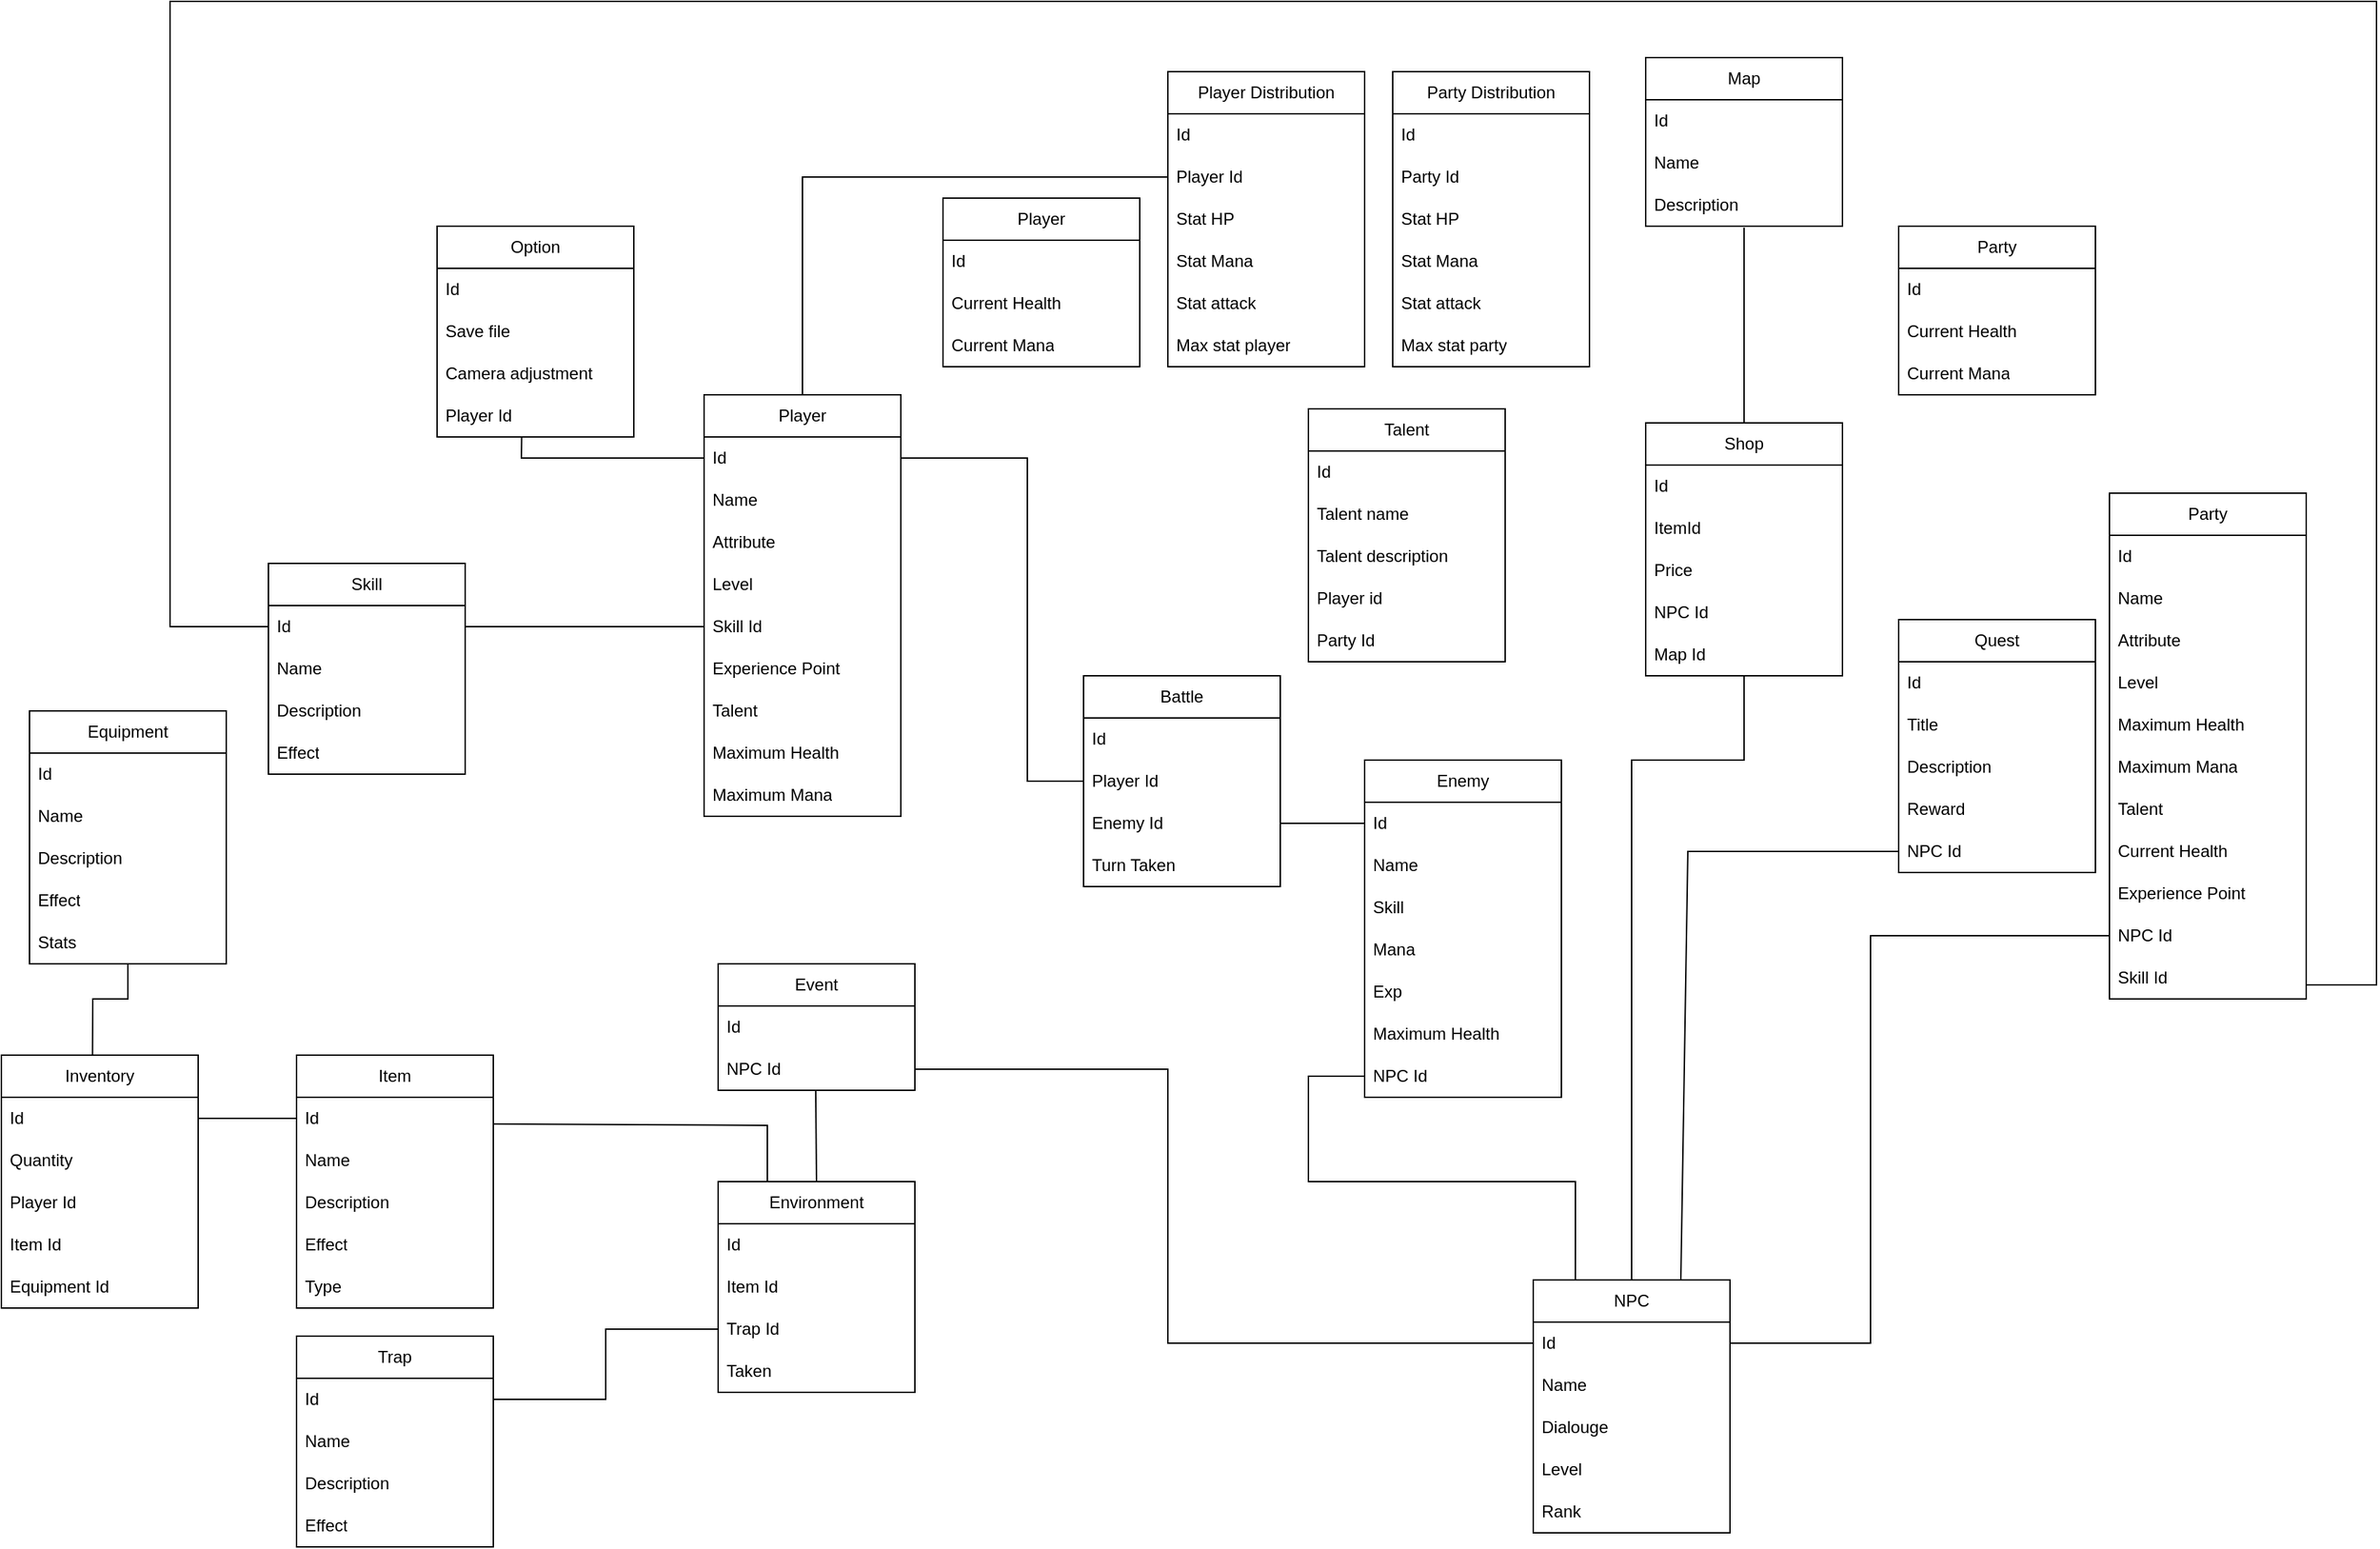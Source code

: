<mxfile version="26.0.4">
  <diagram name="Page-1" id="Y69fvVyFh2RehGbwbnRE">
    <mxGraphModel dx="2568" dy="928" grid="1" gridSize="10" guides="1" tooltips="1" connect="1" arrows="1" fold="1" page="1" pageScale="1" pageWidth="850" pageHeight="1100" math="0" shadow="0">
      <root>
        <mxCell id="0" />
        <mxCell id="1" parent="0" />
        <mxCell id="uTpIqtlqdeMAWOpYJkwe-5" value="Quest" style="swimlane;fontStyle=0;childLayout=stackLayout;horizontal=1;startSize=30;horizontalStack=0;resizeParent=1;resizeParentMax=0;resizeLast=0;collapsible=1;marginBottom=0;whiteSpace=wrap;html=1;" parent="1" vertex="1">
          <mxGeometry x="380" y="840" width="140" height="180" as="geometry" />
        </mxCell>
        <mxCell id="0WYo-SxZeA9q_uJxX5AC-92" value="Id" style="text;strokeColor=none;fillColor=none;align=left;verticalAlign=middle;spacingLeft=4;spacingRight=4;overflow=hidden;points=[[0,0.5],[1,0.5]];portConstraint=eastwest;rotatable=0;whiteSpace=wrap;html=1;" vertex="1" parent="uTpIqtlqdeMAWOpYJkwe-5">
          <mxGeometry y="30" width="140" height="30" as="geometry" />
        </mxCell>
        <mxCell id="uTpIqtlqdeMAWOpYJkwe-6" value="Title" style="text;strokeColor=none;fillColor=none;align=left;verticalAlign=middle;spacingLeft=4;spacingRight=4;overflow=hidden;points=[[0,0.5],[1,0.5]];portConstraint=eastwest;rotatable=0;whiteSpace=wrap;html=1;" parent="uTpIqtlqdeMAWOpYJkwe-5" vertex="1">
          <mxGeometry y="60" width="140" height="30" as="geometry" />
        </mxCell>
        <mxCell id="uTpIqtlqdeMAWOpYJkwe-7" value="Description" style="text;strokeColor=none;fillColor=none;align=left;verticalAlign=middle;spacingLeft=4;spacingRight=4;overflow=hidden;points=[[0,0.5],[1,0.5]];portConstraint=eastwest;rotatable=0;whiteSpace=wrap;html=1;" parent="uTpIqtlqdeMAWOpYJkwe-5" vertex="1">
          <mxGeometry y="90" width="140" height="30" as="geometry" />
        </mxCell>
        <mxCell id="uTpIqtlqdeMAWOpYJkwe-8" value="Reward&lt;span style=&quot;color: rgba(0, 0, 0, 0); font-family: monospace; font-size: 0px; text-wrap-mode: nowrap;&quot;&gt;%3CmxGraphModel%3E%3Croot%3E%3CmxCell%20id%3D%220%22%2F%3E%3CmxCell%20id%3D%221%22%20parent%3D%220%22%2F%3E%3CmxCell%20id%3D%222%22%20value%3D%22Distribution%22%20style%3D%22swimlane%3BfontStyle%3D0%3BchildLayout%3DstackLayout%3Bhorizontal%3D1%3BstartSize%3D30%3BhorizontalStack%3D0%3BresizeParent%3D1%3BresizeParentMax%3D0%3BresizeLast%3D0%3Bcollapsible%3D1%3BmarginBottom%3D0%3BwhiteSpace%3Dwrap%3Bhtml%3D1%3B%22%20vertex%3D%221%22%20parent%3D%221%22%3E%3CmxGeometry%20x%3D%22280%22%20y%3D%2280%22%20width%3D%22140%22%20height%3D%22120%22%20as%3D%22geometry%22%2F%3E%3C%2FmxCell%3E%3CmxCell%20id%3D%223%22%20value%3D%22Exp%20distribution%22%20style%3D%22text%3BstrokeColor%3Dnone%3BfillColor%3Dnone%3Balign%3Dleft%3BverticalAlign%3Dmiddle%3BspacingLeft%3D4%3BspacingRight%3D4%3Boverflow%3Dhidden%3Bpoints%3D%5B%5B0%2C0.5%5D%2C%5B1%2C0.5%5D%5D%3BportConstraint%3Deastwest%3Brotatable%3D0%3BwhiteSpace%3Dwrap%3Bhtml%3D1%3B%22%20vertex%3D%221%22%20parent%3D%222%22%3E%3CmxGeometry%20y%3D%2230%22%20width%3D%22140%22%20height%3D%2230%22%20as%3D%22geometry%22%2F%3E%3C%2FmxCell%3E%3CmxCell%20id%3D%224%22%20value%3D%22Monster%20ID%22%20style%3D%22text%3BstrokeColor%3Dnone%3BfillColor%3Dnone%3Balign%3Dleft%3BverticalAlign%3Dmiddle%3BspacingLeft%3D4%3BspacingRight%3D4%3Boverflow%3Dhidden%3Bpoints%3D%5B%5B0%2C0.5%5D%2C%5B1%2C0.5%5D%5D%3BportConstraint%3Deastwest%3Brotatable%3D0%3BwhiteSpace%3Dwrap%3Bhtml%3D1%3B%22%20vertex%3D%221%22%20parent%3D%222%22%3E%3CmxGeometry%20y%3D%2260%22%20width%3D%22140%22%20height%3D%2230%22%20as%3D%22geometry%22%2F%3E%3C%2FmxCell%3E%3CmxCell%20id%3D%225%22%20value%3D%22Item%203%22%20style%3D%22text%3BstrokeColor%3Dnone%3BfillColor%3Dnone%3Balign%3Dleft%3BverticalAlign%3Dmiddle%3BspacingLeft%3D4%3BspacingRight%3D4%3Boverflow%3Dhidden%3Bpoints%3D%5B%5B0%2C0.5%5D%2C%5B1%2C0.5%5D%5D%3BportConstraint%3Deastwest%3Brotatable%3D0%3BwhiteSpace%3Dwrap%3Bhtml%3D1%3B%22%20vertex%3D%221%22%20parent%3D%222%22%3E%3CmxGeometry%20y%3D%2290%22%20width%3D%22140%22%20height%3D%2230%22%20as%3D%22geometry%22%2F%3E%3C%2FmxCell%3E%3C%2Froot%3E%3C%2FmxGraphModel%3E&lt;/span&gt;" style="text;strokeColor=none;fillColor=none;align=left;verticalAlign=middle;spacingLeft=4;spacingRight=4;overflow=hidden;points=[[0,0.5],[1,0.5]];portConstraint=eastwest;rotatable=0;whiteSpace=wrap;html=1;" parent="uTpIqtlqdeMAWOpYJkwe-5" vertex="1">
          <mxGeometry y="120" width="140" height="30" as="geometry" />
        </mxCell>
        <mxCell id="0WYo-SxZeA9q_uJxX5AC-133" value="NPC Id" style="text;strokeColor=none;fillColor=none;align=left;verticalAlign=middle;spacingLeft=4;spacingRight=4;overflow=hidden;points=[[0,0.5],[1,0.5]];portConstraint=eastwest;rotatable=0;whiteSpace=wrap;html=1;" vertex="1" parent="uTpIqtlqdeMAWOpYJkwe-5">
          <mxGeometry y="150" width="140" height="30" as="geometry" />
        </mxCell>
        <mxCell id="uTpIqtlqdeMAWOpYJkwe-25" value="Player" style="swimlane;fontStyle=0;childLayout=stackLayout;horizontal=1;startSize=30;horizontalStack=0;resizeParent=1;resizeParentMax=0;resizeLast=0;collapsible=1;marginBottom=0;whiteSpace=wrap;html=1;" parent="1" vertex="1">
          <mxGeometry x="-470" y="680" width="140" height="300" as="geometry" />
        </mxCell>
        <mxCell id="0WYo-SxZeA9q_uJxX5AC-89" value="Id" style="text;strokeColor=none;fillColor=none;align=left;verticalAlign=middle;spacingLeft=4;spacingRight=4;overflow=hidden;points=[[0,0.5],[1,0.5]];portConstraint=eastwest;rotatable=0;whiteSpace=wrap;html=1;" vertex="1" parent="uTpIqtlqdeMAWOpYJkwe-25">
          <mxGeometry y="30" width="140" height="30" as="geometry" />
        </mxCell>
        <mxCell id="uTpIqtlqdeMAWOpYJkwe-26" value="Name" style="text;strokeColor=none;fillColor=none;align=left;verticalAlign=middle;spacingLeft=4;spacingRight=4;overflow=hidden;points=[[0,0.5],[1,0.5]];portConstraint=eastwest;rotatable=0;whiteSpace=wrap;html=1;" parent="uTpIqtlqdeMAWOpYJkwe-25" vertex="1">
          <mxGeometry y="60" width="140" height="30" as="geometry" />
        </mxCell>
        <mxCell id="uTpIqtlqdeMAWOpYJkwe-27" value="Attribute" style="text;strokeColor=none;fillColor=none;align=left;verticalAlign=middle;spacingLeft=4;spacingRight=4;overflow=hidden;points=[[0,0.5],[1,0.5]];portConstraint=eastwest;rotatable=0;whiteSpace=wrap;html=1;" parent="uTpIqtlqdeMAWOpYJkwe-25" vertex="1">
          <mxGeometry y="90" width="140" height="30" as="geometry" />
        </mxCell>
        <mxCell id="uTpIqtlqdeMAWOpYJkwe-28" value="Level" style="text;strokeColor=none;fillColor=none;align=left;verticalAlign=middle;spacingLeft=4;spacingRight=4;overflow=hidden;points=[[0,0.5],[1,0.5]];portConstraint=eastwest;rotatable=0;whiteSpace=wrap;html=1;" parent="uTpIqtlqdeMAWOpYJkwe-25" vertex="1">
          <mxGeometry y="120" width="140" height="30" as="geometry" />
        </mxCell>
        <mxCell id="uTpIqtlqdeMAWOpYJkwe-54" value="Skill Id" style="text;strokeColor=none;fillColor=none;align=left;verticalAlign=middle;spacingLeft=4;spacingRight=4;overflow=hidden;points=[[0,0.5],[1,0.5]];portConstraint=eastwest;rotatable=0;whiteSpace=wrap;html=1;" parent="uTpIqtlqdeMAWOpYJkwe-25" vertex="1">
          <mxGeometry y="150" width="140" height="30" as="geometry" />
        </mxCell>
        <mxCell id="uTpIqtlqdeMAWOpYJkwe-56" value="Experience Point" style="text;strokeColor=none;fillColor=none;align=left;verticalAlign=middle;spacingLeft=4;spacingRight=4;overflow=hidden;points=[[0,0.5],[1,0.5]];portConstraint=eastwest;rotatable=0;whiteSpace=wrap;html=1;" parent="uTpIqtlqdeMAWOpYJkwe-25" vertex="1">
          <mxGeometry y="180" width="140" height="30" as="geometry" />
        </mxCell>
        <mxCell id="uTpIqtlqdeMAWOpYJkwe-59" value="Talent" style="text;strokeColor=none;fillColor=none;align=left;verticalAlign=middle;spacingLeft=4;spacingRight=4;overflow=hidden;points=[[0,0.5],[1,0.5]];portConstraint=eastwest;rotatable=0;whiteSpace=wrap;html=1;" parent="uTpIqtlqdeMAWOpYJkwe-25" vertex="1">
          <mxGeometry y="210" width="140" height="30" as="geometry" />
        </mxCell>
        <mxCell id="uTpIqtlqdeMAWOpYJkwe-61" value="Maximum Health" style="text;strokeColor=none;fillColor=none;align=left;verticalAlign=middle;spacingLeft=4;spacingRight=4;overflow=hidden;points=[[0,0.5],[1,0.5]];portConstraint=eastwest;rotatable=0;whiteSpace=wrap;html=1;" parent="uTpIqtlqdeMAWOpYJkwe-25" vertex="1">
          <mxGeometry y="240" width="140" height="30" as="geometry" />
        </mxCell>
        <mxCell id="uTpIqtlqdeMAWOpYJkwe-60" value="Maximum Mana" style="text;strokeColor=none;fillColor=none;align=left;verticalAlign=middle;spacingLeft=4;spacingRight=4;overflow=hidden;points=[[0,0.5],[1,0.5]];portConstraint=eastwest;rotatable=0;whiteSpace=wrap;html=1;" parent="uTpIqtlqdeMAWOpYJkwe-25" vertex="1">
          <mxGeometry y="270" width="140" height="30" as="geometry" />
        </mxCell>
        <mxCell id="uTpIqtlqdeMAWOpYJkwe-29" value="Skill" style="swimlane;fontStyle=0;childLayout=stackLayout;horizontal=1;startSize=30;horizontalStack=0;resizeParent=1;resizeParentMax=0;resizeLast=0;collapsible=1;marginBottom=0;whiteSpace=wrap;html=1;" parent="1" vertex="1">
          <mxGeometry x="-780" y="800" width="140" height="150" as="geometry" />
        </mxCell>
        <mxCell id="0WYo-SxZeA9q_uJxX5AC-88" value="Id" style="text;strokeColor=none;fillColor=none;align=left;verticalAlign=middle;spacingLeft=4;spacingRight=4;overflow=hidden;points=[[0,0.5],[1,0.5]];portConstraint=eastwest;rotatable=0;whiteSpace=wrap;html=1;" vertex="1" parent="uTpIqtlqdeMAWOpYJkwe-29">
          <mxGeometry y="30" width="140" height="30" as="geometry" />
        </mxCell>
        <mxCell id="uTpIqtlqdeMAWOpYJkwe-30" value="Name" style="text;strokeColor=none;fillColor=none;align=left;verticalAlign=middle;spacingLeft=4;spacingRight=4;overflow=hidden;points=[[0,0.5],[1,0.5]];portConstraint=eastwest;rotatable=0;whiteSpace=wrap;html=1;" parent="uTpIqtlqdeMAWOpYJkwe-29" vertex="1">
          <mxGeometry y="60" width="140" height="30" as="geometry" />
        </mxCell>
        <mxCell id="uTpIqtlqdeMAWOpYJkwe-31" value="Description" style="text;strokeColor=none;fillColor=none;align=left;verticalAlign=middle;spacingLeft=4;spacingRight=4;overflow=hidden;points=[[0,0.5],[1,0.5]];portConstraint=eastwest;rotatable=0;whiteSpace=wrap;html=1;" parent="uTpIqtlqdeMAWOpYJkwe-29" vertex="1">
          <mxGeometry y="90" width="140" height="30" as="geometry" />
        </mxCell>
        <mxCell id="uTpIqtlqdeMAWOpYJkwe-32" value="Effect" style="text;strokeColor=none;fillColor=none;align=left;verticalAlign=middle;spacingLeft=4;spacingRight=4;overflow=hidden;points=[[0,0.5],[1,0.5]];portConstraint=eastwest;rotatable=0;whiteSpace=wrap;html=1;" parent="uTpIqtlqdeMAWOpYJkwe-29" vertex="1">
          <mxGeometry y="120" width="140" height="30" as="geometry" />
        </mxCell>
        <mxCell id="uTpIqtlqdeMAWOpYJkwe-37" value="Equipment" style="swimlane;fontStyle=0;childLayout=stackLayout;horizontal=1;startSize=30;horizontalStack=0;resizeParent=1;resizeParentMax=0;resizeLast=0;collapsible=1;marginBottom=0;whiteSpace=wrap;html=1;" parent="1" vertex="1">
          <mxGeometry x="-950" y="905" width="140" height="180" as="geometry" />
        </mxCell>
        <mxCell id="0WYo-SxZeA9q_uJxX5AC-102" value="Id" style="text;strokeColor=none;fillColor=none;align=left;verticalAlign=middle;spacingLeft=4;spacingRight=4;overflow=hidden;points=[[0,0.5],[1,0.5]];portConstraint=eastwest;rotatable=0;whiteSpace=wrap;html=1;" vertex="1" parent="uTpIqtlqdeMAWOpYJkwe-37">
          <mxGeometry y="30" width="140" height="30" as="geometry" />
        </mxCell>
        <mxCell id="uTpIqtlqdeMAWOpYJkwe-38" value="Name" style="text;strokeColor=none;fillColor=none;align=left;verticalAlign=middle;spacingLeft=4;spacingRight=4;overflow=hidden;points=[[0,0.5],[1,0.5]];portConstraint=eastwest;rotatable=0;whiteSpace=wrap;html=1;" parent="uTpIqtlqdeMAWOpYJkwe-37" vertex="1">
          <mxGeometry y="60" width="140" height="30" as="geometry" />
        </mxCell>
        <mxCell id="uTpIqtlqdeMAWOpYJkwe-39" value="Description" style="text;strokeColor=none;fillColor=none;align=left;verticalAlign=middle;spacingLeft=4;spacingRight=4;overflow=hidden;points=[[0,0.5],[1,0.5]];portConstraint=eastwest;rotatable=0;whiteSpace=wrap;html=1;" parent="uTpIqtlqdeMAWOpYJkwe-37" vertex="1">
          <mxGeometry y="90" width="140" height="30" as="geometry" />
        </mxCell>
        <mxCell id="uTpIqtlqdeMAWOpYJkwe-40" value="Effect" style="text;strokeColor=none;fillColor=none;align=left;verticalAlign=middle;spacingLeft=4;spacingRight=4;overflow=hidden;points=[[0,0.5],[1,0.5]];portConstraint=eastwest;rotatable=0;whiteSpace=wrap;html=1;" parent="uTpIqtlqdeMAWOpYJkwe-37" vertex="1">
          <mxGeometry y="120" width="140" height="30" as="geometry" />
        </mxCell>
        <mxCell id="0WYo-SxZeA9q_uJxX5AC-36" value="Stats" style="text;strokeColor=none;fillColor=none;align=left;verticalAlign=middle;spacingLeft=4;spacingRight=4;overflow=hidden;points=[[0,0.5],[1,0.5]];portConstraint=eastwest;rotatable=0;whiteSpace=wrap;html=1;" vertex="1" parent="uTpIqtlqdeMAWOpYJkwe-37">
          <mxGeometry y="150" width="140" height="30" as="geometry" />
        </mxCell>
        <mxCell id="uTpIqtlqdeMAWOpYJkwe-41" value="Item" style="swimlane;fontStyle=0;childLayout=stackLayout;horizontal=1;startSize=30;horizontalStack=0;resizeParent=1;resizeParentMax=0;resizeLast=0;collapsible=1;marginBottom=0;whiteSpace=wrap;html=1;" parent="1" vertex="1">
          <mxGeometry x="-760" y="1150" width="140" height="180" as="geometry" />
        </mxCell>
        <mxCell id="0WYo-SxZeA9q_uJxX5AC-99" value="Id" style="text;strokeColor=none;fillColor=none;align=left;verticalAlign=middle;spacingLeft=4;spacingRight=4;overflow=hidden;points=[[0,0.5],[1,0.5]];portConstraint=eastwest;rotatable=0;whiteSpace=wrap;html=1;" vertex="1" parent="uTpIqtlqdeMAWOpYJkwe-41">
          <mxGeometry y="30" width="140" height="30" as="geometry" />
        </mxCell>
        <mxCell id="uTpIqtlqdeMAWOpYJkwe-42" value="Name" style="text;strokeColor=none;fillColor=none;align=left;verticalAlign=middle;spacingLeft=4;spacingRight=4;overflow=hidden;points=[[0,0.5],[1,0.5]];portConstraint=eastwest;rotatable=0;whiteSpace=wrap;html=1;" parent="uTpIqtlqdeMAWOpYJkwe-41" vertex="1">
          <mxGeometry y="60" width="140" height="30" as="geometry" />
        </mxCell>
        <mxCell id="uTpIqtlqdeMAWOpYJkwe-43" value="Description" style="text;strokeColor=none;fillColor=none;align=left;verticalAlign=middle;spacingLeft=4;spacingRight=4;overflow=hidden;points=[[0,0.5],[1,0.5]];portConstraint=eastwest;rotatable=0;whiteSpace=wrap;html=1;" parent="uTpIqtlqdeMAWOpYJkwe-41" vertex="1">
          <mxGeometry y="90" width="140" height="30" as="geometry" />
        </mxCell>
        <mxCell id="uTpIqtlqdeMAWOpYJkwe-44" value="Effect" style="text;strokeColor=none;fillColor=none;align=left;verticalAlign=middle;spacingLeft=4;spacingRight=4;overflow=hidden;points=[[0,0.5],[1,0.5]];portConstraint=eastwest;rotatable=0;whiteSpace=wrap;html=1;" parent="uTpIqtlqdeMAWOpYJkwe-41" vertex="1">
          <mxGeometry y="120" width="140" height="30" as="geometry" />
        </mxCell>
        <mxCell id="0WYo-SxZeA9q_uJxX5AC-35" value="Type" style="text;strokeColor=none;fillColor=none;align=left;verticalAlign=middle;spacingLeft=4;spacingRight=4;overflow=hidden;points=[[0,0.5],[1,0.5]];portConstraint=eastwest;rotatable=0;whiteSpace=wrap;html=1;" vertex="1" parent="uTpIqtlqdeMAWOpYJkwe-41">
          <mxGeometry y="150" width="140" height="30" as="geometry" />
        </mxCell>
        <mxCell id="uTpIqtlqdeMAWOpYJkwe-45" value="Inventory" style="swimlane;fontStyle=0;childLayout=stackLayout;horizontal=1;startSize=30;horizontalStack=0;resizeParent=1;resizeParentMax=0;resizeLast=0;collapsible=1;marginBottom=0;whiteSpace=wrap;html=1;" parent="1" vertex="1">
          <mxGeometry x="-970" y="1150" width="140" height="180" as="geometry" />
        </mxCell>
        <mxCell id="0WYo-SxZeA9q_uJxX5AC-100" value="Id" style="text;strokeColor=none;fillColor=none;align=left;verticalAlign=middle;spacingLeft=4;spacingRight=4;overflow=hidden;points=[[0,0.5],[1,0.5]];portConstraint=eastwest;rotatable=0;whiteSpace=wrap;html=1;" vertex="1" parent="uTpIqtlqdeMAWOpYJkwe-45">
          <mxGeometry y="30" width="140" height="30" as="geometry" />
        </mxCell>
        <mxCell id="uTpIqtlqdeMAWOpYJkwe-46" value="Quantity" style="text;strokeColor=none;fillColor=none;align=left;verticalAlign=middle;spacingLeft=4;spacingRight=4;overflow=hidden;points=[[0,0.5],[1,0.5]];portConstraint=eastwest;rotatable=0;whiteSpace=wrap;html=1;" parent="uTpIqtlqdeMAWOpYJkwe-45" vertex="1">
          <mxGeometry y="60" width="140" height="30" as="geometry" />
        </mxCell>
        <mxCell id="uTpIqtlqdeMAWOpYJkwe-47" value="Player Id" style="text;strokeColor=none;fillColor=none;align=left;verticalAlign=middle;spacingLeft=4;spacingRight=4;overflow=hidden;points=[[0,0.5],[1,0.5]];portConstraint=eastwest;rotatable=0;whiteSpace=wrap;html=1;" parent="uTpIqtlqdeMAWOpYJkwe-45" vertex="1">
          <mxGeometry y="90" width="140" height="30" as="geometry" />
        </mxCell>
        <mxCell id="uTpIqtlqdeMAWOpYJkwe-48" value="Item Id" style="text;strokeColor=none;fillColor=none;align=left;verticalAlign=middle;spacingLeft=4;spacingRight=4;overflow=hidden;points=[[0,0.5],[1,0.5]];portConstraint=eastwest;rotatable=0;whiteSpace=wrap;html=1;" parent="uTpIqtlqdeMAWOpYJkwe-45" vertex="1">
          <mxGeometry y="120" width="140" height="30" as="geometry" />
        </mxCell>
        <mxCell id="0WYo-SxZeA9q_uJxX5AC-126" value="Equipment Id" style="text;strokeColor=none;fillColor=none;align=left;verticalAlign=middle;spacingLeft=4;spacingRight=4;overflow=hidden;points=[[0,0.5],[1,0.5]];portConstraint=eastwest;rotatable=0;whiteSpace=wrap;html=1;" vertex="1" parent="uTpIqtlqdeMAWOpYJkwe-45">
          <mxGeometry y="150" width="140" height="30" as="geometry" />
        </mxCell>
        <mxCell id="0WYo-SxZeA9q_uJxX5AC-1" value="Shop" style="swimlane;fontStyle=0;childLayout=stackLayout;horizontal=1;startSize=30;horizontalStack=0;resizeParent=1;resizeParentMax=0;resizeLast=0;collapsible=1;marginBottom=0;whiteSpace=wrap;html=1;" vertex="1" parent="1">
          <mxGeometry x="200" y="700" width="140" height="180" as="geometry" />
        </mxCell>
        <mxCell id="0WYo-SxZeA9q_uJxX5AC-94" value="Id" style="text;strokeColor=none;fillColor=none;align=left;verticalAlign=middle;spacingLeft=4;spacingRight=4;overflow=hidden;points=[[0,0.5],[1,0.5]];portConstraint=eastwest;rotatable=0;whiteSpace=wrap;html=1;" vertex="1" parent="0WYo-SxZeA9q_uJxX5AC-1">
          <mxGeometry y="30" width="140" height="30" as="geometry" />
        </mxCell>
        <mxCell id="0WYo-SxZeA9q_uJxX5AC-2" value="ItemId" style="text;strokeColor=none;fillColor=none;align=left;verticalAlign=middle;spacingLeft=4;spacingRight=4;overflow=hidden;points=[[0,0.5],[1,0.5]];portConstraint=eastwest;rotatable=0;whiteSpace=wrap;html=1;" vertex="1" parent="0WYo-SxZeA9q_uJxX5AC-1">
          <mxGeometry y="60" width="140" height="30" as="geometry" />
        </mxCell>
        <mxCell id="0WYo-SxZeA9q_uJxX5AC-3" value="Price" style="text;strokeColor=none;fillColor=none;align=left;verticalAlign=middle;spacingLeft=4;spacingRight=4;overflow=hidden;points=[[0,0.5],[1,0.5]];portConstraint=eastwest;rotatable=0;whiteSpace=wrap;html=1;" vertex="1" parent="0WYo-SxZeA9q_uJxX5AC-1">
          <mxGeometry y="90" width="140" height="30" as="geometry" />
        </mxCell>
        <mxCell id="0WYo-SxZeA9q_uJxX5AC-131" value="NPC Id" style="text;strokeColor=none;fillColor=none;align=left;verticalAlign=middle;spacingLeft=4;spacingRight=4;overflow=hidden;points=[[0,0.5],[1,0.5]];portConstraint=eastwest;rotatable=0;whiteSpace=wrap;html=1;" vertex="1" parent="0WYo-SxZeA9q_uJxX5AC-1">
          <mxGeometry y="120" width="140" height="30" as="geometry" />
        </mxCell>
        <mxCell id="0WYo-SxZeA9q_uJxX5AC-132" value="Map Id" style="text;strokeColor=none;fillColor=none;align=left;verticalAlign=middle;spacingLeft=4;spacingRight=4;overflow=hidden;points=[[0,0.5],[1,0.5]];portConstraint=eastwest;rotatable=0;whiteSpace=wrap;html=1;" vertex="1" parent="0WYo-SxZeA9q_uJxX5AC-1">
          <mxGeometry y="150" width="140" height="30" as="geometry" />
        </mxCell>
        <mxCell id="0WYo-SxZeA9q_uJxX5AC-5" value="Enemy" style="swimlane;fontStyle=0;childLayout=stackLayout;horizontal=1;startSize=30;horizontalStack=0;resizeParent=1;resizeParentMax=0;resizeLast=0;collapsible=1;marginBottom=0;whiteSpace=wrap;html=1;" vertex="1" parent="1">
          <mxGeometry y="940" width="140" height="240" as="geometry" />
        </mxCell>
        <mxCell id="0WYo-SxZeA9q_uJxX5AC-97" value="Id" style="text;strokeColor=none;fillColor=none;align=left;verticalAlign=middle;spacingLeft=4;spacingRight=4;overflow=hidden;points=[[0,0.5],[1,0.5]];portConstraint=eastwest;rotatable=0;whiteSpace=wrap;html=1;" vertex="1" parent="0WYo-SxZeA9q_uJxX5AC-5">
          <mxGeometry y="30" width="140" height="30" as="geometry" />
        </mxCell>
        <mxCell id="0WYo-SxZeA9q_uJxX5AC-6" value="Name" style="text;strokeColor=none;fillColor=none;align=left;verticalAlign=middle;spacingLeft=4;spacingRight=4;overflow=hidden;points=[[0,0.5],[1,0.5]];portConstraint=eastwest;rotatable=0;whiteSpace=wrap;html=1;" vertex="1" parent="0WYo-SxZeA9q_uJxX5AC-5">
          <mxGeometry y="60" width="140" height="30" as="geometry" />
        </mxCell>
        <mxCell id="0WYo-SxZeA9q_uJxX5AC-7" value="Skill" style="text;strokeColor=none;fillColor=none;align=left;verticalAlign=middle;spacingLeft=4;spacingRight=4;overflow=hidden;points=[[0,0.5],[1,0.5]];portConstraint=eastwest;rotatable=0;whiteSpace=wrap;html=1;" vertex="1" parent="0WYo-SxZeA9q_uJxX5AC-5">
          <mxGeometry y="90" width="140" height="30" as="geometry" />
        </mxCell>
        <mxCell id="0WYo-SxZeA9q_uJxX5AC-8" value="Mana" style="text;strokeColor=none;fillColor=none;align=left;verticalAlign=middle;spacingLeft=4;spacingRight=4;overflow=hidden;points=[[0,0.5],[1,0.5]];portConstraint=eastwest;rotatable=0;whiteSpace=wrap;html=1;" vertex="1" parent="0WYo-SxZeA9q_uJxX5AC-5">
          <mxGeometry y="120" width="140" height="30" as="geometry" />
        </mxCell>
        <mxCell id="0WYo-SxZeA9q_uJxX5AC-38" value="Exp" style="text;strokeColor=none;fillColor=none;align=left;verticalAlign=middle;spacingLeft=4;spacingRight=4;overflow=hidden;points=[[0,0.5],[1,0.5]];portConstraint=eastwest;rotatable=0;whiteSpace=wrap;html=1;" vertex="1" parent="0WYo-SxZeA9q_uJxX5AC-5">
          <mxGeometry y="150" width="140" height="30" as="geometry" />
        </mxCell>
        <mxCell id="0WYo-SxZeA9q_uJxX5AC-47" value="Maximum Health" style="text;strokeColor=none;fillColor=none;align=left;verticalAlign=middle;spacingLeft=4;spacingRight=4;overflow=hidden;points=[[0,0.5],[1,0.5]];portConstraint=eastwest;rotatable=0;whiteSpace=wrap;html=1;" vertex="1" parent="0WYo-SxZeA9q_uJxX5AC-5">
          <mxGeometry y="180" width="140" height="30" as="geometry" />
        </mxCell>
        <mxCell id="0WYo-SxZeA9q_uJxX5AC-80" value="NPC Id" style="text;strokeColor=none;fillColor=none;align=left;verticalAlign=middle;spacingLeft=4;spacingRight=4;overflow=hidden;points=[[0,0.5],[1,0.5]];portConstraint=eastwest;rotatable=0;whiteSpace=wrap;html=1;" vertex="1" parent="0WYo-SxZeA9q_uJxX5AC-5">
          <mxGeometry y="210" width="140" height="30" as="geometry" />
        </mxCell>
        <mxCell id="0WYo-SxZeA9q_uJxX5AC-9" value="Map" style="swimlane;fontStyle=0;childLayout=stackLayout;horizontal=1;startSize=30;horizontalStack=0;resizeParent=1;resizeParentMax=0;resizeLast=0;collapsible=1;marginBottom=0;whiteSpace=wrap;html=1;" vertex="1" parent="1">
          <mxGeometry x="200" y="440" width="140" height="120" as="geometry" />
        </mxCell>
        <mxCell id="0WYo-SxZeA9q_uJxX5AC-93" value="Id" style="text;strokeColor=none;fillColor=none;align=left;verticalAlign=middle;spacingLeft=4;spacingRight=4;overflow=hidden;points=[[0,0.5],[1,0.5]];portConstraint=eastwest;rotatable=0;whiteSpace=wrap;html=1;" vertex="1" parent="0WYo-SxZeA9q_uJxX5AC-9">
          <mxGeometry y="30" width="140" height="30" as="geometry" />
        </mxCell>
        <mxCell id="0WYo-SxZeA9q_uJxX5AC-10" value="Name" style="text;strokeColor=none;fillColor=none;align=left;verticalAlign=middle;spacingLeft=4;spacingRight=4;overflow=hidden;points=[[0,0.5],[1,0.5]];portConstraint=eastwest;rotatable=0;whiteSpace=wrap;html=1;" vertex="1" parent="0WYo-SxZeA9q_uJxX5AC-9">
          <mxGeometry y="60" width="140" height="30" as="geometry" />
        </mxCell>
        <mxCell id="0WYo-SxZeA9q_uJxX5AC-11" value="Description" style="text;strokeColor=none;fillColor=none;align=left;verticalAlign=middle;spacingLeft=4;spacingRight=4;overflow=hidden;points=[[0,0.5],[1,0.5]];portConstraint=eastwest;rotatable=0;whiteSpace=wrap;html=1;" vertex="1" parent="0WYo-SxZeA9q_uJxX5AC-9">
          <mxGeometry y="90" width="140" height="30" as="geometry" />
        </mxCell>
        <mxCell id="0WYo-SxZeA9q_uJxX5AC-13" value="Battle" style="swimlane;fontStyle=0;childLayout=stackLayout;horizontal=1;startSize=30;horizontalStack=0;resizeParent=1;resizeParentMax=0;resizeLast=0;collapsible=1;marginBottom=0;whiteSpace=wrap;html=1;" vertex="1" parent="1">
          <mxGeometry x="-200" y="880" width="140" height="150" as="geometry" />
        </mxCell>
        <mxCell id="0WYo-SxZeA9q_uJxX5AC-101" value="Id" style="text;strokeColor=none;fillColor=none;align=left;verticalAlign=middle;spacingLeft=4;spacingRight=4;overflow=hidden;points=[[0,0.5],[1,0.5]];portConstraint=eastwest;rotatable=0;whiteSpace=wrap;html=1;" vertex="1" parent="0WYo-SxZeA9q_uJxX5AC-13">
          <mxGeometry y="30" width="140" height="30" as="geometry" />
        </mxCell>
        <mxCell id="0WYo-SxZeA9q_uJxX5AC-14" value="Player Id" style="text;strokeColor=none;fillColor=none;align=left;verticalAlign=middle;spacingLeft=4;spacingRight=4;overflow=hidden;points=[[0,0.5],[1,0.5]];portConstraint=eastwest;rotatable=0;whiteSpace=wrap;html=1;" vertex="1" parent="0WYo-SxZeA9q_uJxX5AC-13">
          <mxGeometry y="60" width="140" height="30" as="geometry" />
        </mxCell>
        <mxCell id="0WYo-SxZeA9q_uJxX5AC-15" value="Enemy Id" style="text;strokeColor=none;fillColor=none;align=left;verticalAlign=middle;spacingLeft=4;spacingRight=4;overflow=hidden;points=[[0,0.5],[1,0.5]];portConstraint=eastwest;rotatable=0;whiteSpace=wrap;html=1;" vertex="1" parent="0WYo-SxZeA9q_uJxX5AC-13">
          <mxGeometry y="90" width="140" height="30" as="geometry" />
        </mxCell>
        <mxCell id="0WYo-SxZeA9q_uJxX5AC-16" value="Turn Taken" style="text;strokeColor=none;fillColor=none;align=left;verticalAlign=middle;spacingLeft=4;spacingRight=4;overflow=hidden;points=[[0,0.5],[1,0.5]];portConstraint=eastwest;rotatable=0;whiteSpace=wrap;html=1;" vertex="1" parent="0WYo-SxZeA9q_uJxX5AC-13">
          <mxGeometry y="120" width="140" height="30" as="geometry" />
        </mxCell>
        <mxCell id="0WYo-SxZeA9q_uJxX5AC-17" value="Environment" style="swimlane;fontStyle=0;childLayout=stackLayout;horizontal=1;startSize=30;horizontalStack=0;resizeParent=1;resizeParentMax=0;resizeLast=0;collapsible=1;marginBottom=0;whiteSpace=wrap;html=1;" vertex="1" parent="1">
          <mxGeometry x="-460" y="1240" width="140" height="150" as="geometry" />
        </mxCell>
        <mxCell id="0WYo-SxZeA9q_uJxX5AC-98" value="Id" style="text;strokeColor=none;fillColor=none;align=left;verticalAlign=middle;spacingLeft=4;spacingRight=4;overflow=hidden;points=[[0,0.5],[1,0.5]];portConstraint=eastwest;rotatable=0;whiteSpace=wrap;html=1;" vertex="1" parent="0WYo-SxZeA9q_uJxX5AC-17">
          <mxGeometry y="30" width="140" height="30" as="geometry" />
        </mxCell>
        <mxCell id="0WYo-SxZeA9q_uJxX5AC-19" value="Item Id" style="text;strokeColor=none;fillColor=none;align=left;verticalAlign=middle;spacingLeft=4;spacingRight=4;overflow=hidden;points=[[0,0.5],[1,0.5]];portConstraint=eastwest;rotatable=0;whiteSpace=wrap;html=1;" vertex="1" parent="0WYo-SxZeA9q_uJxX5AC-17">
          <mxGeometry y="60" width="140" height="30" as="geometry" />
        </mxCell>
        <mxCell id="0WYo-SxZeA9q_uJxX5AC-52" value="Trap Id" style="text;strokeColor=none;fillColor=none;align=left;verticalAlign=middle;spacingLeft=4;spacingRight=4;overflow=hidden;points=[[0,0.5],[1,0.5]];portConstraint=eastwest;rotatable=0;whiteSpace=wrap;html=1;" vertex="1" parent="0WYo-SxZeA9q_uJxX5AC-17">
          <mxGeometry y="90" width="140" height="30" as="geometry" />
        </mxCell>
        <mxCell id="0WYo-SxZeA9q_uJxX5AC-20" value="Taken" style="text;strokeColor=none;fillColor=none;align=left;verticalAlign=middle;spacingLeft=4;spacingRight=4;overflow=hidden;points=[[0,0.5],[1,0.5]];portConstraint=eastwest;rotatable=0;whiteSpace=wrap;html=1;" vertex="1" parent="0WYo-SxZeA9q_uJxX5AC-17">
          <mxGeometry y="120" width="140" height="30" as="geometry" />
        </mxCell>
        <mxCell id="0WYo-SxZeA9q_uJxX5AC-21" value="NPC" style="swimlane;fontStyle=0;childLayout=stackLayout;horizontal=1;startSize=30;horizontalStack=0;resizeParent=1;resizeParentMax=0;resizeLast=0;collapsible=1;marginBottom=0;whiteSpace=wrap;html=1;" vertex="1" parent="1">
          <mxGeometry x="120" y="1310" width="140" height="180" as="geometry" />
        </mxCell>
        <mxCell id="0WYo-SxZeA9q_uJxX5AC-95" value="Id" style="text;strokeColor=none;fillColor=none;align=left;verticalAlign=middle;spacingLeft=4;spacingRight=4;overflow=hidden;points=[[0,0.5],[1,0.5]];portConstraint=eastwest;rotatable=0;whiteSpace=wrap;html=1;" vertex="1" parent="0WYo-SxZeA9q_uJxX5AC-21">
          <mxGeometry y="30" width="140" height="30" as="geometry" />
        </mxCell>
        <mxCell id="0WYo-SxZeA9q_uJxX5AC-22" value="Name" style="text;strokeColor=none;fillColor=none;align=left;verticalAlign=middle;spacingLeft=4;spacingRight=4;overflow=hidden;points=[[0,0.5],[1,0.5]];portConstraint=eastwest;rotatable=0;whiteSpace=wrap;html=1;" vertex="1" parent="0WYo-SxZeA9q_uJxX5AC-21">
          <mxGeometry y="60" width="140" height="30" as="geometry" />
        </mxCell>
        <mxCell id="0WYo-SxZeA9q_uJxX5AC-23" value="Dialouge" style="text;strokeColor=none;fillColor=none;align=left;verticalAlign=middle;spacingLeft=4;spacingRight=4;overflow=hidden;points=[[0,0.5],[1,0.5]];portConstraint=eastwest;rotatable=0;whiteSpace=wrap;html=1;" vertex="1" parent="0WYo-SxZeA9q_uJxX5AC-21">
          <mxGeometry y="90" width="140" height="30" as="geometry" />
        </mxCell>
        <mxCell id="0WYo-SxZeA9q_uJxX5AC-24" value="Level" style="text;strokeColor=none;fillColor=none;align=left;verticalAlign=middle;spacingLeft=4;spacingRight=4;overflow=hidden;points=[[0,0.5],[1,0.5]];portConstraint=eastwest;rotatable=0;whiteSpace=wrap;html=1;" vertex="1" parent="0WYo-SxZeA9q_uJxX5AC-21">
          <mxGeometry y="120" width="140" height="30" as="geometry" />
        </mxCell>
        <mxCell id="0WYo-SxZeA9q_uJxX5AC-29" value="Rank" style="text;strokeColor=none;fillColor=none;align=left;verticalAlign=middle;spacingLeft=4;spacingRight=4;overflow=hidden;points=[[0,0.5],[1,0.5]];portConstraint=eastwest;rotatable=0;whiteSpace=wrap;html=1;" vertex="1" parent="0WYo-SxZeA9q_uJxX5AC-21">
          <mxGeometry y="150" width="140" height="30" as="geometry" />
        </mxCell>
        <mxCell id="0WYo-SxZeA9q_uJxX5AC-25" value="Party" style="swimlane;fontStyle=0;childLayout=stackLayout;horizontal=1;startSize=30;horizontalStack=0;resizeParent=1;resizeParentMax=0;resizeLast=0;collapsible=1;marginBottom=0;whiteSpace=wrap;html=1;" vertex="1" parent="1">
          <mxGeometry x="530" y="750" width="140" height="360" as="geometry" />
        </mxCell>
        <mxCell id="0WYo-SxZeA9q_uJxX5AC-96" value="Id" style="text;strokeColor=none;fillColor=none;align=left;verticalAlign=middle;spacingLeft=4;spacingRight=4;overflow=hidden;points=[[0,0.5],[1,0.5]];portConstraint=eastwest;rotatable=0;whiteSpace=wrap;html=1;" vertex="1" parent="0WYo-SxZeA9q_uJxX5AC-25">
          <mxGeometry y="30" width="140" height="30" as="geometry" />
        </mxCell>
        <mxCell id="0WYo-SxZeA9q_uJxX5AC-26" value="Name" style="text;strokeColor=none;fillColor=none;align=left;verticalAlign=middle;spacingLeft=4;spacingRight=4;overflow=hidden;points=[[0,0.5],[1,0.5]];portConstraint=eastwest;rotatable=0;whiteSpace=wrap;html=1;" vertex="1" parent="0WYo-SxZeA9q_uJxX5AC-25">
          <mxGeometry y="60" width="140" height="30" as="geometry" />
        </mxCell>
        <mxCell id="0WYo-SxZeA9q_uJxX5AC-27" value="Attribute" style="text;strokeColor=none;fillColor=none;align=left;verticalAlign=middle;spacingLeft=4;spacingRight=4;overflow=hidden;points=[[0,0.5],[1,0.5]];portConstraint=eastwest;rotatable=0;whiteSpace=wrap;html=1;" vertex="1" parent="0WYo-SxZeA9q_uJxX5AC-25">
          <mxGeometry y="90" width="140" height="30" as="geometry" />
        </mxCell>
        <mxCell id="0WYo-SxZeA9q_uJxX5AC-28" value="Level" style="text;strokeColor=none;fillColor=none;align=left;verticalAlign=middle;spacingLeft=4;spacingRight=4;overflow=hidden;points=[[0,0.5],[1,0.5]];portConstraint=eastwest;rotatable=0;whiteSpace=wrap;html=1;" vertex="1" parent="0WYo-SxZeA9q_uJxX5AC-25">
          <mxGeometry y="120" width="140" height="30" as="geometry" />
        </mxCell>
        <mxCell id="0WYo-SxZeA9q_uJxX5AC-45" value="Maximum Health" style="text;strokeColor=none;fillColor=none;align=left;verticalAlign=middle;spacingLeft=4;spacingRight=4;overflow=hidden;points=[[0,0.5],[1,0.5]];portConstraint=eastwest;rotatable=0;whiteSpace=wrap;html=1;" vertex="1" parent="0WYo-SxZeA9q_uJxX5AC-25">
          <mxGeometry y="150" width="140" height="30" as="geometry" />
        </mxCell>
        <mxCell id="0WYo-SxZeA9q_uJxX5AC-46" value="Maximum Mana" style="text;strokeColor=none;fillColor=none;align=left;verticalAlign=middle;spacingLeft=4;spacingRight=4;overflow=hidden;points=[[0,0.5],[1,0.5]];portConstraint=eastwest;rotatable=0;whiteSpace=wrap;html=1;" vertex="1" parent="0WYo-SxZeA9q_uJxX5AC-25">
          <mxGeometry y="180" width="140" height="30" as="geometry" />
        </mxCell>
        <mxCell id="0WYo-SxZeA9q_uJxX5AC-44" value="Talent" style="text;strokeColor=none;fillColor=none;align=left;verticalAlign=middle;spacingLeft=4;spacingRight=4;overflow=hidden;points=[[0,0.5],[1,0.5]];portConstraint=eastwest;rotatable=0;whiteSpace=wrap;html=1;" vertex="1" parent="0WYo-SxZeA9q_uJxX5AC-25">
          <mxGeometry y="210" width="140" height="30" as="geometry" />
        </mxCell>
        <mxCell id="0WYo-SxZeA9q_uJxX5AC-42" value="Current Health" style="text;strokeColor=none;fillColor=none;align=left;verticalAlign=middle;spacingLeft=4;spacingRight=4;overflow=hidden;points=[[0,0.5],[1,0.5]];portConstraint=eastwest;rotatable=0;whiteSpace=wrap;html=1;" vertex="1" parent="0WYo-SxZeA9q_uJxX5AC-25">
          <mxGeometry y="240" width="140" height="30" as="geometry" />
        </mxCell>
        <mxCell id="0WYo-SxZeA9q_uJxX5AC-40" value="Experience Point" style="text;strokeColor=none;fillColor=none;align=left;verticalAlign=middle;spacingLeft=4;spacingRight=4;overflow=hidden;points=[[0,0.5],[1,0.5]];portConstraint=eastwest;rotatable=0;whiteSpace=wrap;html=1;" vertex="1" parent="0WYo-SxZeA9q_uJxX5AC-25">
          <mxGeometry y="270" width="140" height="30" as="geometry" />
        </mxCell>
        <mxCell id="0WYo-SxZeA9q_uJxX5AC-79" value="NPC Id" style="text;strokeColor=none;fillColor=none;align=left;verticalAlign=middle;spacingLeft=4;spacingRight=4;overflow=hidden;points=[[0,0.5],[1,0.5]];portConstraint=eastwest;rotatable=0;whiteSpace=wrap;html=1;" vertex="1" parent="0WYo-SxZeA9q_uJxX5AC-25">
          <mxGeometry y="300" width="140" height="30" as="geometry" />
        </mxCell>
        <mxCell id="0WYo-SxZeA9q_uJxX5AC-39" value="Skill Id" style="text;strokeColor=none;fillColor=none;align=left;verticalAlign=middle;spacingLeft=4;spacingRight=4;overflow=hidden;points=[[0,0.5],[1,0.5]];portConstraint=eastwest;rotatable=0;whiteSpace=wrap;html=1;" vertex="1" parent="0WYo-SxZeA9q_uJxX5AC-25">
          <mxGeometry y="330" width="140" height="30" as="geometry" />
        </mxCell>
        <mxCell id="0WYo-SxZeA9q_uJxX5AC-30" value="Option" style="swimlane;fontStyle=0;childLayout=stackLayout;horizontal=1;startSize=30;horizontalStack=0;resizeParent=1;resizeParentMax=0;resizeLast=0;collapsible=1;marginBottom=0;whiteSpace=wrap;html=1;" vertex="1" parent="1">
          <mxGeometry x="-660" y="560" width="140" height="150" as="geometry" />
        </mxCell>
        <mxCell id="0WYo-SxZeA9q_uJxX5AC-90" value="Id" style="text;strokeColor=none;fillColor=none;align=left;verticalAlign=middle;spacingLeft=4;spacingRight=4;overflow=hidden;points=[[0,0.5],[1,0.5]];portConstraint=eastwest;rotatable=0;whiteSpace=wrap;html=1;" vertex="1" parent="0WYo-SxZeA9q_uJxX5AC-30">
          <mxGeometry y="30" width="140" height="30" as="geometry" />
        </mxCell>
        <mxCell id="0WYo-SxZeA9q_uJxX5AC-31" value="Save file" style="text;strokeColor=none;fillColor=none;align=left;verticalAlign=middle;spacingLeft=4;spacingRight=4;overflow=hidden;points=[[0,0.5],[1,0.5]];portConstraint=eastwest;rotatable=0;whiteSpace=wrap;html=1;" vertex="1" parent="0WYo-SxZeA9q_uJxX5AC-30">
          <mxGeometry y="60" width="140" height="30" as="geometry" />
        </mxCell>
        <mxCell id="0WYo-SxZeA9q_uJxX5AC-32" value="Camera adjustment" style="text;strokeColor=none;fillColor=none;align=left;verticalAlign=middle;spacingLeft=4;spacingRight=4;overflow=hidden;points=[[0,0.5],[1,0.5]];portConstraint=eastwest;rotatable=0;whiteSpace=wrap;html=1;" vertex="1" parent="0WYo-SxZeA9q_uJxX5AC-30">
          <mxGeometry y="90" width="140" height="30" as="geometry" />
        </mxCell>
        <mxCell id="0WYo-SxZeA9q_uJxX5AC-86" value="Player Id" style="text;strokeColor=none;fillColor=none;align=left;verticalAlign=middle;spacingLeft=4;spacingRight=4;overflow=hidden;points=[[0,0.5],[1,0.5]];portConstraint=eastwest;rotatable=0;whiteSpace=wrap;html=1;" vertex="1" parent="0WYo-SxZeA9q_uJxX5AC-30">
          <mxGeometry y="120" width="140" height="30" as="geometry" />
        </mxCell>
        <mxCell id="0WYo-SxZeA9q_uJxX5AC-58" value="" style="endArrow=none;html=1;rounded=0;exitX=0;exitY=0.5;exitDx=0;exitDy=0;entryX=1;entryY=0.5;entryDx=0;entryDy=0;" edge="1" parent="1" source="uTpIqtlqdeMAWOpYJkwe-54" target="0WYo-SxZeA9q_uJxX5AC-88">
          <mxGeometry width="50" height="50" relative="1" as="geometry">
            <mxPoint x="-700" y="540" as="sourcePoint" />
            <mxPoint x="-800" y="540" as="targetPoint" />
            <Array as="points" />
          </mxGeometry>
        </mxCell>
        <mxCell id="0WYo-SxZeA9q_uJxX5AC-64" value="Player Distribution" style="swimlane;fontStyle=0;childLayout=stackLayout;horizontal=1;startSize=30;horizontalStack=0;resizeParent=1;resizeParentMax=0;resizeLast=0;collapsible=1;marginBottom=0;whiteSpace=wrap;html=1;" vertex="1" parent="1">
          <mxGeometry x="-140" y="450" width="140" height="210" as="geometry" />
        </mxCell>
        <mxCell id="0WYo-SxZeA9q_uJxX5AC-91" value="Id" style="text;strokeColor=none;fillColor=none;align=left;verticalAlign=middle;spacingLeft=4;spacingRight=4;overflow=hidden;points=[[0,0.5],[1,0.5]];portConstraint=eastwest;rotatable=0;whiteSpace=wrap;html=1;" vertex="1" parent="0WYo-SxZeA9q_uJxX5AC-64">
          <mxGeometry y="30" width="140" height="30" as="geometry" />
        </mxCell>
        <mxCell id="0WYo-SxZeA9q_uJxX5AC-66" value="Player Id" style="text;strokeColor=none;fillColor=none;align=left;verticalAlign=middle;spacingLeft=4;spacingRight=4;overflow=hidden;points=[[0,0.5],[1,0.5]];portConstraint=eastwest;rotatable=0;whiteSpace=wrap;html=1;" vertex="1" parent="0WYo-SxZeA9q_uJxX5AC-64">
          <mxGeometry y="60" width="140" height="30" as="geometry" />
        </mxCell>
        <mxCell id="0WYo-SxZeA9q_uJxX5AC-68" value="Stat HP" style="text;strokeColor=none;fillColor=none;align=left;verticalAlign=middle;spacingLeft=4;spacingRight=4;overflow=hidden;points=[[0,0.5],[1,0.5]];portConstraint=eastwest;rotatable=0;whiteSpace=wrap;html=1;" vertex="1" parent="0WYo-SxZeA9q_uJxX5AC-64">
          <mxGeometry y="90" width="140" height="30" as="geometry" />
        </mxCell>
        <mxCell id="0WYo-SxZeA9q_uJxX5AC-69" value="Stat Mana" style="text;strokeColor=none;fillColor=none;align=left;verticalAlign=middle;spacingLeft=4;spacingRight=4;overflow=hidden;points=[[0,0.5],[1,0.5]];portConstraint=eastwest;rotatable=0;whiteSpace=wrap;html=1;" vertex="1" parent="0WYo-SxZeA9q_uJxX5AC-64">
          <mxGeometry y="120" width="140" height="30" as="geometry" />
        </mxCell>
        <mxCell id="0WYo-SxZeA9q_uJxX5AC-70" value="Stat attack" style="text;strokeColor=none;fillColor=none;align=left;verticalAlign=middle;spacingLeft=4;spacingRight=4;overflow=hidden;points=[[0,0.5],[1,0.5]];portConstraint=eastwest;rotatable=0;whiteSpace=wrap;html=1;" vertex="1" parent="0WYo-SxZeA9q_uJxX5AC-64">
          <mxGeometry y="150" width="140" height="30" as="geometry" />
        </mxCell>
        <mxCell id="0WYo-SxZeA9q_uJxX5AC-77" value="Max stat player" style="text;strokeColor=none;fillColor=none;align=left;verticalAlign=middle;spacingLeft=4;spacingRight=4;overflow=hidden;points=[[0,0.5],[1,0.5]];portConstraint=eastwest;rotatable=0;whiteSpace=wrap;html=1;" vertex="1" parent="0WYo-SxZeA9q_uJxX5AC-64">
          <mxGeometry y="180" width="140" height="30" as="geometry" />
        </mxCell>
        <mxCell id="0WYo-SxZeA9q_uJxX5AC-82" value="" style="endArrow=none;html=1;rounded=0;entryX=0;entryY=0.5;entryDx=0;entryDy=0;exitX=1;exitY=0.5;exitDx=0;exitDy=0;" edge="1" parent="1" source="0WYo-SxZeA9q_uJxX5AC-95" target="0WYo-SxZeA9q_uJxX5AC-79">
          <mxGeometry width="50" height="50" relative="1" as="geometry">
            <mxPoint x="-120" y="1170" as="sourcePoint" />
            <mxPoint x="-120" y="1080" as="targetPoint" />
            <Array as="points">
              <mxPoint x="360" y="1355" />
              <mxPoint x="360" y="1065" />
            </Array>
          </mxGeometry>
        </mxCell>
        <mxCell id="0WYo-SxZeA9q_uJxX5AC-85" value="" style="endArrow=none;html=1;rounded=0;exitX=0.5;exitY=0;exitDx=0;exitDy=0;entryX=0;entryY=0.5;entryDx=0;entryDy=0;" edge="1" parent="1" source="uTpIqtlqdeMAWOpYJkwe-25" target="0WYo-SxZeA9q_uJxX5AC-66">
          <mxGeometry width="50" height="50" relative="1" as="geometry">
            <mxPoint x="-620.43" y="530" as="sourcePoint" />
            <mxPoint x="-620.43" y="420" as="targetPoint" />
            <Array as="points">
              <mxPoint x="-400" y="525" />
            </Array>
          </mxGeometry>
        </mxCell>
        <mxCell id="0WYo-SxZeA9q_uJxX5AC-103" value="" style="endArrow=none;html=1;rounded=0;exitX=0;exitY=0.5;exitDx=0;exitDy=0;entryX=0.43;entryY=0.997;entryDx=0;entryDy=0;entryPerimeter=0;" edge="1" parent="1" source="0WYo-SxZeA9q_uJxX5AC-89" target="0WYo-SxZeA9q_uJxX5AC-86">
          <mxGeometry width="50" height="50" relative="1" as="geometry">
            <mxPoint x="-550" y="575" as="sourcePoint" />
            <mxPoint x="-470" y="445" as="targetPoint" />
            <Array as="points">
              <mxPoint x="-600" y="725" />
            </Array>
          </mxGeometry>
        </mxCell>
        <mxCell id="0WYo-SxZeA9q_uJxX5AC-104" value="" style="endArrow=none;html=1;rounded=0;entryX=0.25;entryY=0;entryDx=0;entryDy=0;" edge="1" parent="1" target="0WYo-SxZeA9q_uJxX5AC-17">
          <mxGeometry width="50" height="50" relative="1" as="geometry">
            <mxPoint x="-620" y="1199" as="sourcePoint" />
            <mxPoint x="-500" y="1150" as="targetPoint" />
            <Array as="points">
              <mxPoint x="-425" y="1200" />
            </Array>
          </mxGeometry>
        </mxCell>
        <mxCell id="0WYo-SxZeA9q_uJxX5AC-111" value="Trap" style="swimlane;fontStyle=0;childLayout=stackLayout;horizontal=1;startSize=30;horizontalStack=0;resizeParent=1;resizeParentMax=0;resizeLast=0;collapsible=1;marginBottom=0;whiteSpace=wrap;html=1;" vertex="1" parent="1">
          <mxGeometry x="-760" y="1350" width="140" height="150" as="geometry" />
        </mxCell>
        <mxCell id="0WYo-SxZeA9q_uJxX5AC-112" value="Id" style="text;strokeColor=none;fillColor=none;align=left;verticalAlign=middle;spacingLeft=4;spacingRight=4;overflow=hidden;points=[[0,0.5],[1,0.5]];portConstraint=eastwest;rotatable=0;whiteSpace=wrap;html=1;" vertex="1" parent="0WYo-SxZeA9q_uJxX5AC-111">
          <mxGeometry y="30" width="140" height="30" as="geometry" />
        </mxCell>
        <mxCell id="0WYo-SxZeA9q_uJxX5AC-113" value="Name" style="text;strokeColor=none;fillColor=none;align=left;verticalAlign=middle;spacingLeft=4;spacingRight=4;overflow=hidden;points=[[0,0.5],[1,0.5]];portConstraint=eastwest;rotatable=0;whiteSpace=wrap;html=1;" vertex="1" parent="0WYo-SxZeA9q_uJxX5AC-111">
          <mxGeometry y="60" width="140" height="30" as="geometry" />
        </mxCell>
        <mxCell id="0WYo-SxZeA9q_uJxX5AC-114" value="Description" style="text;strokeColor=none;fillColor=none;align=left;verticalAlign=middle;spacingLeft=4;spacingRight=4;overflow=hidden;points=[[0,0.5],[1,0.5]];portConstraint=eastwest;rotatable=0;whiteSpace=wrap;html=1;" vertex="1" parent="0WYo-SxZeA9q_uJxX5AC-111">
          <mxGeometry y="90" width="140" height="30" as="geometry" />
        </mxCell>
        <mxCell id="0WYo-SxZeA9q_uJxX5AC-115" value="Effect" style="text;strokeColor=none;fillColor=none;align=left;verticalAlign=middle;spacingLeft=4;spacingRight=4;overflow=hidden;points=[[0,0.5],[1,0.5]];portConstraint=eastwest;rotatable=0;whiteSpace=wrap;html=1;" vertex="1" parent="0WYo-SxZeA9q_uJxX5AC-111">
          <mxGeometry y="120" width="140" height="30" as="geometry" />
        </mxCell>
        <mxCell id="0WYo-SxZeA9q_uJxX5AC-117" value="" style="endArrow=none;html=1;rounded=0;entryX=0;entryY=0.5;entryDx=0;entryDy=0;exitX=1;exitY=0.5;exitDx=0;exitDy=0;" edge="1" parent="1" source="0WYo-SxZeA9q_uJxX5AC-112" target="0WYo-SxZeA9q_uJxX5AC-52">
          <mxGeometry width="50" height="50" relative="1" as="geometry">
            <mxPoint x="-610" y="1205" as="sourcePoint" />
            <mxPoint x="-440" y="1195" as="targetPoint" />
            <Array as="points">
              <mxPoint x="-540" y="1395" />
              <mxPoint x="-540" y="1345" />
            </Array>
          </mxGeometry>
        </mxCell>
        <mxCell id="0WYo-SxZeA9q_uJxX5AC-119" value="Event" style="swimlane;fontStyle=0;childLayout=stackLayout;horizontal=1;startSize=30;horizontalStack=0;resizeParent=1;resizeParentMax=0;resizeLast=0;collapsible=1;marginBottom=0;whiteSpace=wrap;html=1;" vertex="1" parent="1">
          <mxGeometry x="-460" y="1085" width="140" height="90" as="geometry" />
        </mxCell>
        <mxCell id="0WYo-SxZeA9q_uJxX5AC-120" value="Id" style="text;strokeColor=none;fillColor=none;align=left;verticalAlign=middle;spacingLeft=4;spacingRight=4;overflow=hidden;points=[[0,0.5],[1,0.5]];portConstraint=eastwest;rotatable=0;whiteSpace=wrap;html=1;" vertex="1" parent="0WYo-SxZeA9q_uJxX5AC-119">
          <mxGeometry y="30" width="140" height="30" as="geometry" />
        </mxCell>
        <mxCell id="0WYo-SxZeA9q_uJxX5AC-121" value="NPC Id" style="text;strokeColor=none;fillColor=none;align=left;verticalAlign=middle;spacingLeft=4;spacingRight=4;overflow=hidden;points=[[0,0.5],[1,0.5]];portConstraint=eastwest;rotatable=0;whiteSpace=wrap;html=1;" vertex="1" parent="0WYo-SxZeA9q_uJxX5AC-119">
          <mxGeometry y="60" width="140" height="30" as="geometry" />
        </mxCell>
        <mxCell id="0WYo-SxZeA9q_uJxX5AC-125" value="" style="endArrow=none;html=1;rounded=0;entryX=0.214;entryY=0;entryDx=0;entryDy=0;exitX=0;exitY=0.5;exitDx=0;exitDy=0;entryPerimeter=0;" edge="1" parent="1" source="0WYo-SxZeA9q_uJxX5AC-80" target="0WYo-SxZeA9q_uJxX5AC-21">
          <mxGeometry width="50" height="50" relative="1" as="geometry">
            <mxPoint x="-280" y="1130" as="sourcePoint" />
            <mxPoint x="-230" y="1080" as="targetPoint" />
            <Array as="points">
              <mxPoint x="-40" y="1165" />
              <mxPoint x="-40" y="1240" />
              <mxPoint x="80" y="1240" />
              <mxPoint x="150" y="1240" />
              <mxPoint x="150" y="1280" />
            </Array>
          </mxGeometry>
        </mxCell>
        <mxCell id="0WYo-SxZeA9q_uJxX5AC-128" value="" style="endArrow=none;html=1;rounded=0;exitX=1;exitY=0.5;exitDx=0;exitDy=0;entryX=0;entryY=0.5;entryDx=0;entryDy=0;" edge="1" parent="1" source="0WYo-SxZeA9q_uJxX5AC-89" target="0WYo-SxZeA9q_uJxX5AC-14">
          <mxGeometry width="50" height="50" relative="1" as="geometry">
            <mxPoint x="-690" y="575" as="sourcePoint" />
            <mxPoint x="-900" y="525" as="targetPoint" />
            <Array as="points">
              <mxPoint x="-240" y="725" />
              <mxPoint x="-240" y="955" />
            </Array>
          </mxGeometry>
        </mxCell>
        <mxCell id="0WYo-SxZeA9q_uJxX5AC-129" value="" style="endArrow=none;html=1;rounded=0;exitX=1;exitY=0.5;exitDx=0;exitDy=0;entryX=0;entryY=0.5;entryDx=0;entryDy=0;" edge="1" parent="1" source="0WYo-SxZeA9q_uJxX5AC-15" target="0WYo-SxZeA9q_uJxX5AC-97">
          <mxGeometry width="50" height="50" relative="1" as="geometry">
            <mxPoint x="-690" y="575" as="sourcePoint" />
            <mxPoint x="-1030" y="685" as="targetPoint" />
          </mxGeometry>
        </mxCell>
        <mxCell id="0WYo-SxZeA9q_uJxX5AC-134" value="" style="endArrow=none;html=1;rounded=0;exitX=0.75;exitY=0;exitDx=0;exitDy=0;entryX=0;entryY=0.5;entryDx=0;entryDy=0;" edge="1" parent="1" source="0WYo-SxZeA9q_uJxX5AC-21" target="0WYo-SxZeA9q_uJxX5AC-133">
          <mxGeometry width="50" height="50" relative="1" as="geometry">
            <mxPoint x="-70" y="850" as="sourcePoint" />
            <mxPoint x="-20" y="800" as="targetPoint" />
            <Array as="points">
              <mxPoint x="230" y="1005" />
            </Array>
          </mxGeometry>
        </mxCell>
        <mxCell id="0WYo-SxZeA9q_uJxX5AC-135" value="" style="endArrow=none;html=1;rounded=0;exitX=0.5;exitY=0;exitDx=0;exitDy=0;" edge="1" parent="1" source="0WYo-SxZeA9q_uJxX5AC-21" target="0WYo-SxZeA9q_uJxX5AC-132">
          <mxGeometry width="50" height="50" relative="1" as="geometry">
            <mxPoint x="200" y="1324.84" as="sourcePoint" />
            <mxPoint x="286.86" y="900.0" as="targetPoint" />
            <Array as="points">
              <mxPoint x="190" y="940" />
              <mxPoint x="270" y="940" />
            </Array>
          </mxGeometry>
        </mxCell>
        <mxCell id="0WYo-SxZeA9q_uJxX5AC-138" value="" style="endArrow=none;html=1;rounded=0;entryX=0;entryY=0.5;entryDx=0;entryDy=0;exitX=1;exitY=0.5;exitDx=0;exitDy=0;" edge="1" parent="1" source="0WYo-SxZeA9q_uJxX5AC-100" target="0WYo-SxZeA9q_uJxX5AC-99">
          <mxGeometry width="50" height="50" relative="1" as="geometry">
            <mxPoint x="-580" y="1060" as="sourcePoint" />
            <mxPoint x="-530" y="1010" as="targetPoint" />
          </mxGeometry>
        </mxCell>
        <mxCell id="0WYo-SxZeA9q_uJxX5AC-139" value="" style="endArrow=none;html=1;rounded=0;entryX=0;entryY=0.5;entryDx=0;entryDy=0;exitX=1;exitY=0.5;exitDx=0;exitDy=0;" edge="1" parent="1" source="0WYo-SxZeA9q_uJxX5AC-121" target="0WYo-SxZeA9q_uJxX5AC-95">
          <mxGeometry width="50" height="50" relative="1" as="geometry">
            <mxPoint x="-390" y="1050" as="sourcePoint" />
            <mxPoint x="-340" y="1000" as="targetPoint" />
            <Array as="points">
              <mxPoint x="-140" y="1160" />
              <mxPoint x="-140" y="1355" />
            </Array>
          </mxGeometry>
        </mxCell>
        <mxCell id="0WYo-SxZeA9q_uJxX5AC-140" value="" style="endArrow=none;html=1;rounded=0;entryX=0;entryY=0.5;entryDx=0;entryDy=0;" edge="1" parent="1" target="0WYo-SxZeA9q_uJxX5AC-88">
          <mxGeometry width="50" height="50" relative="1" as="geometry">
            <mxPoint x="670" y="1100" as="sourcePoint" />
            <mxPoint x="-820" y="780" as="targetPoint" />
            <Array as="points">
              <mxPoint x="720" y="1100" />
              <mxPoint x="720" y="400" />
              <mxPoint x="-850" y="400" />
              <mxPoint x="-850" y="845" />
            </Array>
          </mxGeometry>
        </mxCell>
        <mxCell id="0WYo-SxZeA9q_uJxX5AC-154" value="" style="endArrow=none;html=1;rounded=0;" edge="1" parent="1" target="0WYo-SxZeA9q_uJxX5AC-1">
          <mxGeometry width="50" height="50" relative="1" as="geometry">
            <mxPoint x="270" y="561" as="sourcePoint" />
            <mxPoint x="210" y="885" as="targetPoint" />
          </mxGeometry>
        </mxCell>
        <mxCell id="0WYo-SxZeA9q_uJxX5AC-156" value="" style="endArrow=none;html=1;rounded=0;entryX=0.496;entryY=0.988;entryDx=0;entryDy=0;entryPerimeter=0;exitX=0.5;exitY=0;exitDx=0;exitDy=0;" edge="1" parent="1" source="0WYo-SxZeA9q_uJxX5AC-17" target="0WYo-SxZeA9q_uJxX5AC-121">
          <mxGeometry width="50" height="50" relative="1" as="geometry">
            <mxPoint x="-430" y="1230" as="sourcePoint" />
            <mxPoint x="-380" y="1180" as="targetPoint" />
          </mxGeometry>
        </mxCell>
        <mxCell id="0WYo-SxZeA9q_uJxX5AC-158" value="" style="endArrow=none;html=1;rounded=0;entryX=0.5;entryY=1.008;entryDx=0;entryDy=0;entryPerimeter=0;exitX=0.463;exitY=0.002;exitDx=0;exitDy=0;exitPerimeter=0;" edge="1" parent="1" source="uTpIqtlqdeMAWOpYJkwe-45" target="0WYo-SxZeA9q_uJxX5AC-36">
          <mxGeometry width="50" height="50" relative="1" as="geometry">
            <mxPoint x="-930" y="1140" as="sourcePoint" />
            <mxPoint x="-880" y="1090" as="targetPoint" />
            <Array as="points">
              <mxPoint x="-905" y="1110" />
              <mxPoint x="-880" y="1110" />
            </Array>
          </mxGeometry>
        </mxCell>
        <mxCell id="0WYo-SxZeA9q_uJxX5AC-159" value="Player" style="swimlane;fontStyle=0;childLayout=stackLayout;horizontal=1;startSize=30;horizontalStack=0;resizeParent=1;resizeParentMax=0;resizeLast=0;collapsible=1;marginBottom=0;whiteSpace=wrap;html=1;" vertex="1" parent="1">
          <mxGeometry x="-300" y="540" width="140" height="120" as="geometry" />
        </mxCell>
        <mxCell id="0WYo-SxZeA9q_uJxX5AC-160" value="Id" style="text;strokeColor=none;fillColor=none;align=left;verticalAlign=middle;spacingLeft=4;spacingRight=4;overflow=hidden;points=[[0,0.5],[1,0.5]];portConstraint=eastwest;rotatable=0;whiteSpace=wrap;html=1;" vertex="1" parent="0WYo-SxZeA9q_uJxX5AC-159">
          <mxGeometry y="30" width="140" height="30" as="geometry" />
        </mxCell>
        <mxCell id="0WYo-SxZeA9q_uJxX5AC-166" value="Current Health" style="text;strokeColor=none;fillColor=none;align=left;verticalAlign=middle;spacingLeft=4;spacingRight=4;overflow=hidden;points=[[0,0.5],[1,0.5]];portConstraint=eastwest;rotatable=0;whiteSpace=wrap;html=1;" vertex="1" parent="0WYo-SxZeA9q_uJxX5AC-159">
          <mxGeometry y="60" width="140" height="30" as="geometry" />
        </mxCell>
        <mxCell id="0WYo-SxZeA9q_uJxX5AC-167" value="Current Mana" style="text;strokeColor=none;fillColor=none;align=left;verticalAlign=middle;spacingLeft=4;spacingRight=4;overflow=hidden;points=[[0,0.5],[1,0.5]];portConstraint=eastwest;rotatable=0;whiteSpace=wrap;html=1;" vertex="1" parent="0WYo-SxZeA9q_uJxX5AC-159">
          <mxGeometry y="90" width="140" height="30" as="geometry" />
        </mxCell>
        <mxCell id="0WYo-SxZeA9q_uJxX5AC-171" value="Party" style="swimlane;fontStyle=0;childLayout=stackLayout;horizontal=1;startSize=30;horizontalStack=0;resizeParent=1;resizeParentMax=0;resizeLast=0;collapsible=1;marginBottom=0;whiteSpace=wrap;html=1;" vertex="1" parent="1">
          <mxGeometry x="380" y="560" width="140" height="120" as="geometry" />
        </mxCell>
        <mxCell id="0WYo-SxZeA9q_uJxX5AC-172" value="Id" style="text;strokeColor=none;fillColor=none;align=left;verticalAlign=middle;spacingLeft=4;spacingRight=4;overflow=hidden;points=[[0,0.5],[1,0.5]];portConstraint=eastwest;rotatable=0;whiteSpace=wrap;html=1;" vertex="1" parent="0WYo-SxZeA9q_uJxX5AC-171">
          <mxGeometry y="30" width="140" height="30" as="geometry" />
        </mxCell>
        <mxCell id="0WYo-SxZeA9q_uJxX5AC-173" value="Current Health" style="text;strokeColor=none;fillColor=none;align=left;verticalAlign=middle;spacingLeft=4;spacingRight=4;overflow=hidden;points=[[0,0.5],[1,0.5]];portConstraint=eastwest;rotatable=0;whiteSpace=wrap;html=1;" vertex="1" parent="0WYo-SxZeA9q_uJxX5AC-171">
          <mxGeometry y="60" width="140" height="30" as="geometry" />
        </mxCell>
        <mxCell id="0WYo-SxZeA9q_uJxX5AC-174" value="Current Mana" style="text;strokeColor=none;fillColor=none;align=left;verticalAlign=middle;spacingLeft=4;spacingRight=4;overflow=hidden;points=[[0,0.5],[1,0.5]];portConstraint=eastwest;rotatable=0;whiteSpace=wrap;html=1;" vertex="1" parent="0WYo-SxZeA9q_uJxX5AC-171">
          <mxGeometry y="90" width="140" height="30" as="geometry" />
        </mxCell>
        <mxCell id="0WYo-SxZeA9q_uJxX5AC-175" value="Party Distribution" style="swimlane;fontStyle=0;childLayout=stackLayout;horizontal=1;startSize=30;horizontalStack=0;resizeParent=1;resizeParentMax=0;resizeLast=0;collapsible=1;marginBottom=0;whiteSpace=wrap;html=1;" vertex="1" parent="1">
          <mxGeometry x="20" y="450" width="140" height="210" as="geometry" />
        </mxCell>
        <mxCell id="0WYo-SxZeA9q_uJxX5AC-176" value="Id" style="text;strokeColor=none;fillColor=none;align=left;verticalAlign=middle;spacingLeft=4;spacingRight=4;overflow=hidden;points=[[0,0.5],[1,0.5]];portConstraint=eastwest;rotatable=0;whiteSpace=wrap;html=1;" vertex="1" parent="0WYo-SxZeA9q_uJxX5AC-175">
          <mxGeometry y="30" width="140" height="30" as="geometry" />
        </mxCell>
        <mxCell id="0WYo-SxZeA9q_uJxX5AC-178" value="Party Id" style="text;strokeColor=none;fillColor=none;align=left;verticalAlign=middle;spacingLeft=4;spacingRight=4;overflow=hidden;points=[[0,0.5],[1,0.5]];portConstraint=eastwest;rotatable=0;whiteSpace=wrap;html=1;" vertex="1" parent="0WYo-SxZeA9q_uJxX5AC-175">
          <mxGeometry y="60" width="140" height="30" as="geometry" />
        </mxCell>
        <mxCell id="0WYo-SxZeA9q_uJxX5AC-179" value="Stat HP" style="text;strokeColor=none;fillColor=none;align=left;verticalAlign=middle;spacingLeft=4;spacingRight=4;overflow=hidden;points=[[0,0.5],[1,0.5]];portConstraint=eastwest;rotatable=0;whiteSpace=wrap;html=1;" vertex="1" parent="0WYo-SxZeA9q_uJxX5AC-175">
          <mxGeometry y="90" width="140" height="30" as="geometry" />
        </mxCell>
        <mxCell id="0WYo-SxZeA9q_uJxX5AC-180" value="Stat Mana" style="text;strokeColor=none;fillColor=none;align=left;verticalAlign=middle;spacingLeft=4;spacingRight=4;overflow=hidden;points=[[0,0.5],[1,0.5]];portConstraint=eastwest;rotatable=0;whiteSpace=wrap;html=1;" vertex="1" parent="0WYo-SxZeA9q_uJxX5AC-175">
          <mxGeometry y="120" width="140" height="30" as="geometry" />
        </mxCell>
        <mxCell id="0WYo-SxZeA9q_uJxX5AC-181" value="Stat attack" style="text;strokeColor=none;fillColor=none;align=left;verticalAlign=middle;spacingLeft=4;spacingRight=4;overflow=hidden;points=[[0,0.5],[1,0.5]];portConstraint=eastwest;rotatable=0;whiteSpace=wrap;html=1;" vertex="1" parent="0WYo-SxZeA9q_uJxX5AC-175">
          <mxGeometry y="150" width="140" height="30" as="geometry" />
        </mxCell>
        <mxCell id="0WYo-SxZeA9q_uJxX5AC-183" value="Max stat party" style="text;strokeColor=none;fillColor=none;align=left;verticalAlign=middle;spacingLeft=4;spacingRight=4;overflow=hidden;points=[[0,0.5],[1,0.5]];portConstraint=eastwest;rotatable=0;whiteSpace=wrap;html=1;" vertex="1" parent="0WYo-SxZeA9q_uJxX5AC-175">
          <mxGeometry y="180" width="140" height="30" as="geometry" />
        </mxCell>
        <mxCell id="0WYo-SxZeA9q_uJxX5AC-184" value="Talent" style="swimlane;fontStyle=0;childLayout=stackLayout;horizontal=1;startSize=30;horizontalStack=0;resizeParent=1;resizeParentMax=0;resizeLast=0;collapsible=1;marginBottom=0;whiteSpace=wrap;html=1;" vertex="1" parent="1">
          <mxGeometry x="-40" y="690" width="140" height="180" as="geometry" />
        </mxCell>
        <mxCell id="0WYo-SxZeA9q_uJxX5AC-185" value="Id" style="text;strokeColor=none;fillColor=none;align=left;verticalAlign=middle;spacingLeft=4;spacingRight=4;overflow=hidden;points=[[0,0.5],[1,0.5]];portConstraint=eastwest;rotatable=0;whiteSpace=wrap;html=1;" vertex="1" parent="0WYo-SxZeA9q_uJxX5AC-184">
          <mxGeometry y="30" width="140" height="30" as="geometry" />
        </mxCell>
        <mxCell id="0WYo-SxZeA9q_uJxX5AC-186" value="Talent name" style="text;strokeColor=none;fillColor=none;align=left;verticalAlign=middle;spacingLeft=4;spacingRight=4;overflow=hidden;points=[[0,0.5],[1,0.5]];portConstraint=eastwest;rotatable=0;whiteSpace=wrap;html=1;" vertex="1" parent="0WYo-SxZeA9q_uJxX5AC-184">
          <mxGeometry y="60" width="140" height="30" as="geometry" />
        </mxCell>
        <mxCell id="0WYo-SxZeA9q_uJxX5AC-187" value="Talent description" style="text;strokeColor=none;fillColor=none;align=left;verticalAlign=middle;spacingLeft=4;spacingRight=4;overflow=hidden;points=[[0,0.5],[1,0.5]];portConstraint=eastwest;rotatable=0;whiteSpace=wrap;html=1;" vertex="1" parent="0WYo-SxZeA9q_uJxX5AC-184">
          <mxGeometry y="90" width="140" height="30" as="geometry" />
        </mxCell>
        <mxCell id="0WYo-SxZeA9q_uJxX5AC-188" value="Player id" style="text;strokeColor=none;fillColor=none;align=left;verticalAlign=middle;spacingLeft=4;spacingRight=4;overflow=hidden;points=[[0,0.5],[1,0.5]];portConstraint=eastwest;rotatable=0;whiteSpace=wrap;html=1;" vertex="1" parent="0WYo-SxZeA9q_uJxX5AC-184">
          <mxGeometry y="120" width="140" height="30" as="geometry" />
        </mxCell>
        <mxCell id="0WYo-SxZeA9q_uJxX5AC-189" value="Party Id" style="text;strokeColor=none;fillColor=none;align=left;verticalAlign=middle;spacingLeft=4;spacingRight=4;overflow=hidden;points=[[0,0.5],[1,0.5]];portConstraint=eastwest;rotatable=0;whiteSpace=wrap;html=1;" vertex="1" parent="0WYo-SxZeA9q_uJxX5AC-184">
          <mxGeometry y="150" width="140" height="30" as="geometry" />
        </mxCell>
      </root>
    </mxGraphModel>
  </diagram>
</mxfile>
